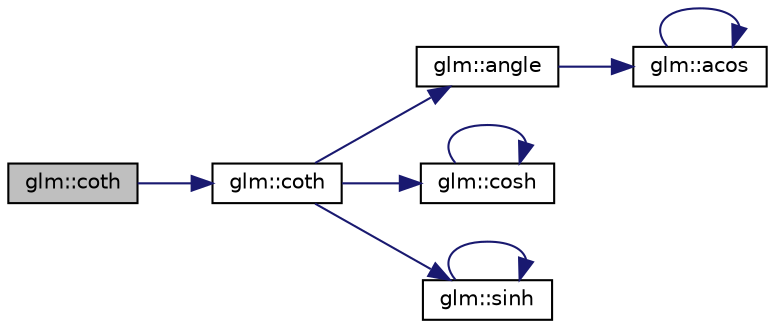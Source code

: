digraph "glm::coth"
{
 // LATEX_PDF_SIZE
  edge [fontname="Helvetica",fontsize="10",labelfontname="Helvetica",labelfontsize="10"];
  node [fontname="Helvetica",fontsize="10",shape=record];
  rankdir="LR";
  Node1 [label="glm::coth",height=0.2,width=0.4,color="black", fillcolor="grey75", style="filled", fontcolor="black",tooltip=" "];
  Node1 -> Node2 [color="midnightblue",fontsize="10",style="solid",fontname="Helvetica"];
  Node2 [label="glm::coth",height=0.2,width=0.4,color="black", fillcolor="white", style="filled",URL="$group__gtc__reciprocal.html#ga6b8b770eb7198e4dea59d52e6db81442",tooltip=" "];
  Node2 -> Node3 [color="midnightblue",fontsize="10",style="solid",fontname="Helvetica"];
  Node3 [label="glm::angle",height=0.2,width=0.4,color="black", fillcolor="white", style="filled",URL="$group__gtc__quaternion.html#gad4a4448baedb198b2b1e7880d2544dc9",tooltip=" "];
  Node3 -> Node4 [color="midnightblue",fontsize="10",style="solid",fontname="Helvetica"];
  Node4 [label="glm::acos",height=0.2,width=0.4,color="black", fillcolor="white", style="filled",URL="$group__core__func__trigonometric.html#ga58ad259b788528fe0a4bd2eeb5e381cc",tooltip=" "];
  Node4 -> Node4 [color="midnightblue",fontsize="10",style="solid",fontname="Helvetica"];
  Node2 -> Node5 [color="midnightblue",fontsize="10",style="solid",fontname="Helvetica"];
  Node5 [label="glm::cosh",height=0.2,width=0.4,color="black", fillcolor="white", style="filled",URL="$group__core__func__trigonometric.html#ga660582a4e5e843b6c1cd535777e8c295",tooltip=" "];
  Node5 -> Node5 [color="midnightblue",fontsize="10",style="solid",fontname="Helvetica"];
  Node2 -> Node6 [color="midnightblue",fontsize="10",style="solid",fontname="Helvetica"];
  Node6 [label="glm::sinh",height=0.2,width=0.4,color="black", fillcolor="white", style="filled",URL="$group__core__func__trigonometric.html#gad8f89c12efe6f8d3ae8046625b266254",tooltip=" "];
  Node6 -> Node6 [color="midnightblue",fontsize="10",style="solid",fontname="Helvetica"];
}

